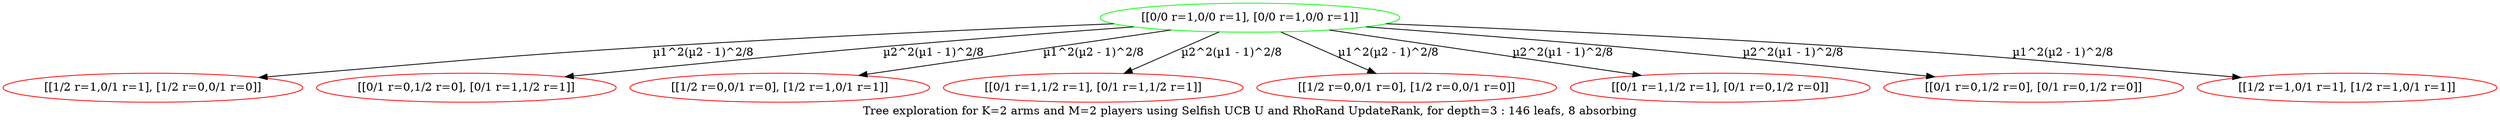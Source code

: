 digraph {
	overlap=false
	label="Tree exploration for K=2 arms and M=2 players using Selfish UCB U and RhoRand UpdateRank, for depth=3 : 146 leafs, 8 absorbing"
	0 [label="[[0/0 r=1,0/0 r=1], [0/0 r=1,0/0 r=1]]" color=green]
	8 [label="[[1/2 r=1,0/1 r=1], [1/2 r=0,0/1 r=0]]" color=red]
	0 -> 8 [label="µ1^2(µ2 - 1)^2/8" color=black]
	18 [label="[[0/1 r=0,1/2 r=0], [0/1 r=1,1/2 r=1]]" color=red]
	0 -> 18 [label="µ2^2(µ1 - 1)^2/8" color=black]
	20 [label="[[1/2 r=0,0/1 r=0], [1/2 r=1,0/1 r=1]]" color=red]
	0 -> 20 [label="µ1^2(µ2 - 1)^2/8" color=black]
	38 [label="[[0/1 r=1,1/2 r=1], [0/1 r=1,1/2 r=1]]" color=red]
	0 -> 38 [label="µ2^2(µ1 - 1)^2/8" color=black]
	46 [label="[[1/2 r=0,0/1 r=0], [1/2 r=0,0/1 r=0]]" color=red]
	0 -> 46 [label="µ1^2(µ2 - 1)^2/8" color=black]
	55 [label="[[0/1 r=1,1/2 r=1], [0/1 r=0,1/2 r=0]]" color=red]
	0 -> 55 [label="µ2^2(µ1 - 1)^2/8" color=black]
	106 [label="[[0/1 r=0,1/2 r=0], [0/1 r=0,1/2 r=0]]" color=red]
	0 -> 106 [label="µ2^2(µ1 - 1)^2/8" color=black]
	136 [label="[[1/2 r=1,0/1 r=1], [1/2 r=1,0/1 r=1]]" color=red]
	0 -> 136 [label="µ1^2(µ2 - 1)^2/8" color=black]
}
